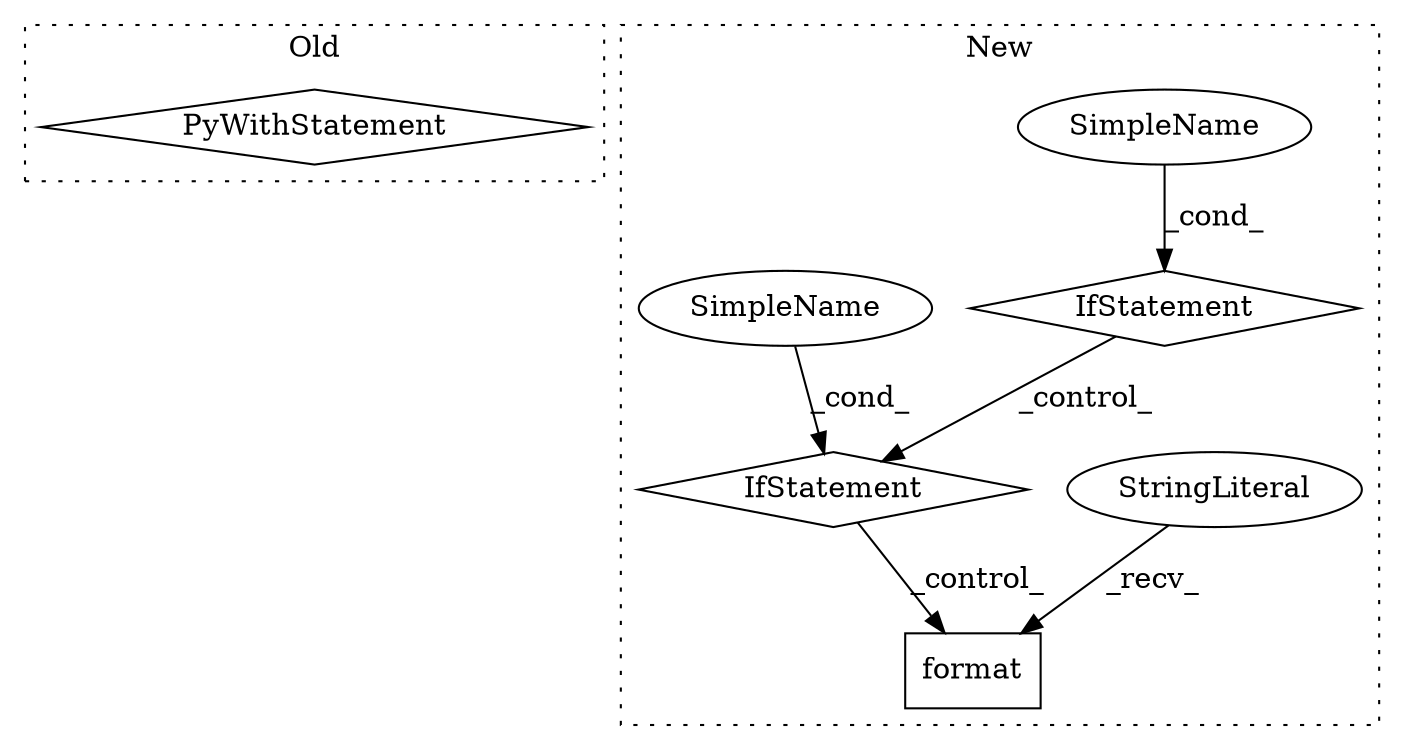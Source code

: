 digraph G {
subgraph cluster0 {
1 [label="PyWithStatement" a="104" s="1931,1969" l="10,2" shape="diamond"];
label = "Old";
style="dotted";
}
subgraph cluster1 {
2 [label="format" a="32" s="3292,3327" l="7,1" shape="box"];
3 [label="StringLiteral" a="45" s="3156" l="135" shape="ellipse"];
4 [label="IfStatement" a="25" s="2789,2841" l="4,2" shape="diamond"];
5 [label="SimpleName" a="42" s="" l="" shape="ellipse"];
6 [label="IfStatement" a="25" s="2954,2996" l="4,2" shape="diamond"];
7 [label="SimpleName" a="42" s="" l="" shape="ellipse"];
label = "New";
style="dotted";
}
3 -> 2 [label="_recv_"];
4 -> 6 [label="_control_"];
5 -> 4 [label="_cond_"];
6 -> 2 [label="_control_"];
7 -> 6 [label="_cond_"];
}